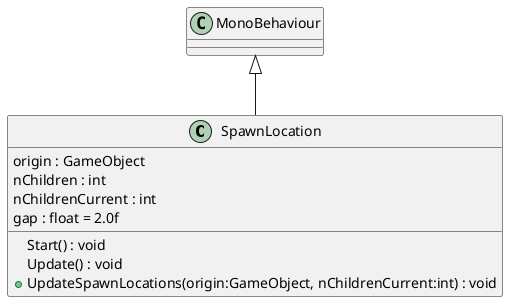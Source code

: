 @startuml
class SpawnLocation {
    origin : GameObject
    nChildren : int
    nChildrenCurrent : int
    gap : float = 2.0f
    Start() : void
    Update() : void
    + UpdateSpawnLocations(origin:GameObject, nChildrenCurrent:int) : void
}
MonoBehaviour <|-- SpawnLocation
@enduml
